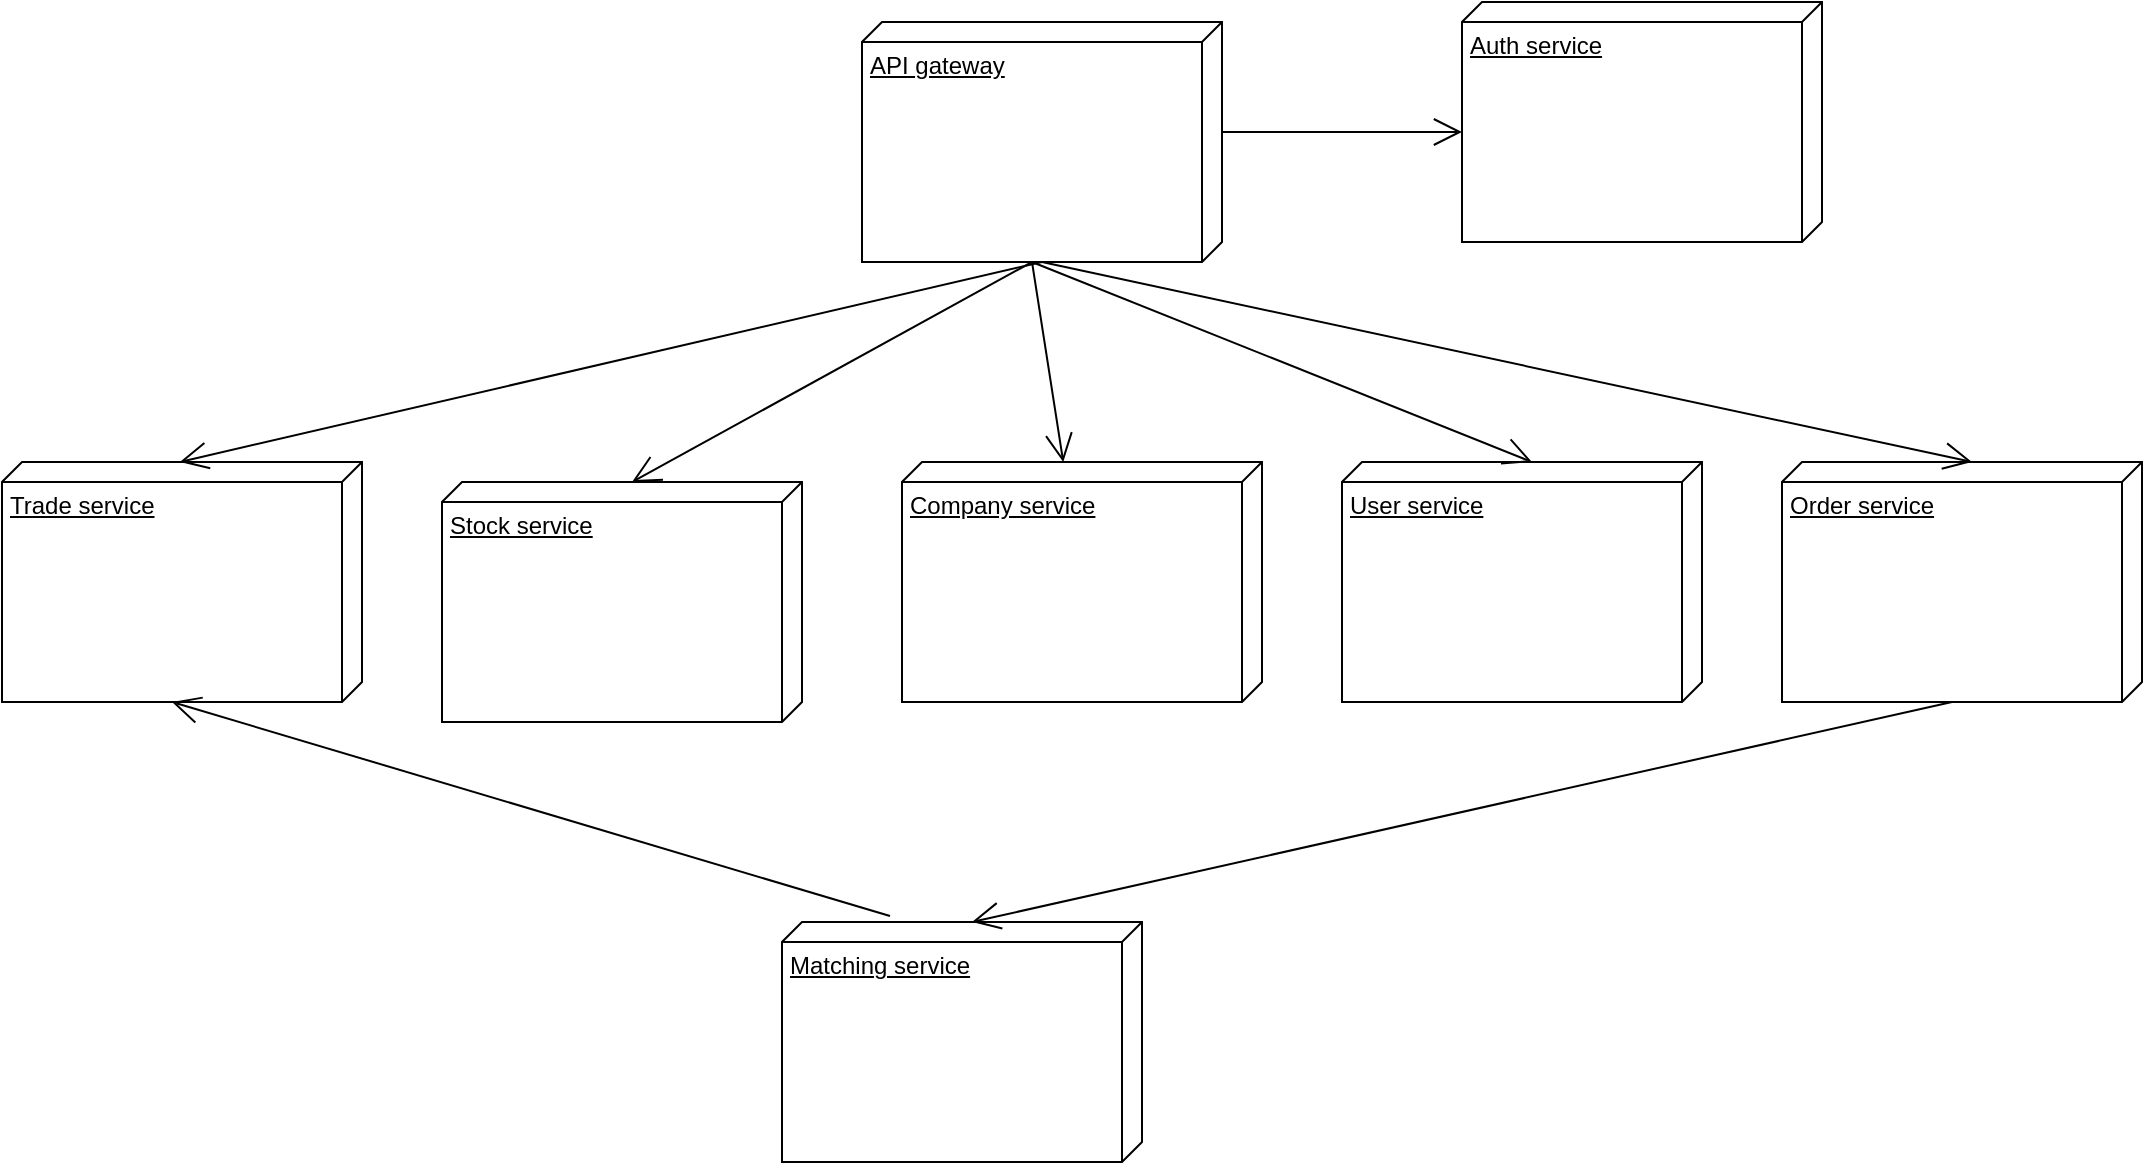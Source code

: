 <mxfile version="28.0.7">
  <diagram name="Page-1" id="IcSSKmTvYPVA3tsflWVS">
    <mxGraphModel dx="2276" dy="751" grid="1" gridSize="10" guides="1" tooltips="1" connect="1" arrows="1" fold="1" page="1" pageScale="1" pageWidth="850" pageHeight="1100" math="0" shadow="0">
      <root>
        <mxCell id="0" />
        <mxCell id="1" parent="0" />
        <mxCell id="I89HMFDLawhfrdxL_Kyw-1" value="API gateway&lt;span style=&quot;color: rgba(0, 0, 0, 0); font-family: monospace; font-size: 0px; text-wrap-mode: nowrap;&quot;&gt;%3CmxGraphModel%3E%3Croot%3E%3CmxCell%20id%3D%220%22%2F%3E%3CmxCell%20id%3D%221%22%20parent%3D%220%22%2F%3E%3CmxCell%20id%3D%222%22%20value%3D%22%22%20style%3D%22endArrow%3Dclassic%3Bhtml%3D1%3Brounded%3D0%3BentryX%3D0%3BentryY%3D0.5%3BentryDx%3D0%3BentryDy%3D0%3BexitX%3D0.5%3BexitY%3D0.5%3BexitDx%3D0%3BexitDy%3D0%3BexitPerimeter%3D0%3B%22%20edge%3D%221%22%20parent%3D%221%22%3E%3CmxGeometry%20width%3D%2250%22%20height%3D%2250%22%20relative%3D%221%22%20as%3D%22geometry%22%3E%3CmxPoint%20x%3D%2265%22%20y%3D%2280%22%20as%3D%22sourcePoint%22%2F%3E%3CmxPoint%20x%3D%22365%22%20y%3D%22100%22%20as%3D%22targetPoint%22%2F%3E%3C%2FmxGeometry%3E%3C%2FmxCell%3E%3C%2Froot%3E%3C%2FmxGraphModel%3E&lt;/span&gt;" style="verticalAlign=top;align=left;spacingTop=8;spacingLeft=2;spacingRight=12;shape=cube;size=10;direction=south;fontStyle=4;html=1;whiteSpace=wrap;" vertex="1" parent="1">
          <mxGeometry x="300" y="220" width="180" height="120" as="geometry" />
        </mxCell>
        <mxCell id="I89HMFDLawhfrdxL_Kyw-2" value="Auth service" style="verticalAlign=top;align=left;spacingTop=8;spacingLeft=2;spacingRight=12;shape=cube;size=10;direction=south;fontStyle=4;html=1;whiteSpace=wrap;" vertex="1" parent="1">
          <mxGeometry x="600" y="210" width="180" height="120" as="geometry" />
        </mxCell>
        <mxCell id="I89HMFDLawhfrdxL_Kyw-3" value="" style="endArrow=open;endFill=1;endSize=12;html=1;rounded=0;exitX=0;exitY=0;exitDx=55;exitDy=0;exitPerimeter=0;entryX=0;entryY=0;entryDx=65;entryDy=180;entryPerimeter=0;" edge="1" parent="1" source="I89HMFDLawhfrdxL_Kyw-1" target="I89HMFDLawhfrdxL_Kyw-2">
          <mxGeometry width="160" relative="1" as="geometry">
            <mxPoint x="350" y="390" as="sourcePoint" />
            <mxPoint x="510" y="390" as="targetPoint" />
          </mxGeometry>
        </mxCell>
        <mxCell id="I89HMFDLawhfrdxL_Kyw-4" value="User service" style="verticalAlign=top;align=left;spacingTop=8;spacingLeft=2;spacingRight=12;shape=cube;size=10;direction=south;fontStyle=4;html=1;whiteSpace=wrap;" vertex="1" parent="1">
          <mxGeometry x="540" y="440" width="180" height="120" as="geometry" />
        </mxCell>
        <mxCell id="I89HMFDLawhfrdxL_Kyw-5" value="" style="endArrow=open;endFill=1;endSize=12;html=1;rounded=0;exitX=0;exitY=0;exitDx=120;exitDy=95;exitPerimeter=0;entryX=0;entryY=0;entryDx=0;entryDy=85;entryPerimeter=0;" edge="1" parent="1" source="I89HMFDLawhfrdxL_Kyw-1" target="I89HMFDLawhfrdxL_Kyw-4">
          <mxGeometry width="160" relative="1" as="geometry">
            <mxPoint x="540" y="270" as="sourcePoint" />
            <mxPoint x="660" y="270" as="targetPoint" />
          </mxGeometry>
        </mxCell>
        <mxCell id="I89HMFDLawhfrdxL_Kyw-6" value="Company service" style="verticalAlign=top;align=left;spacingTop=8;spacingLeft=2;spacingRight=12;shape=cube;size=10;direction=south;fontStyle=4;html=1;whiteSpace=wrap;" vertex="1" parent="1">
          <mxGeometry x="320" y="440" width="180" height="120" as="geometry" />
        </mxCell>
        <mxCell id="I89HMFDLawhfrdxL_Kyw-7" value="" style="endArrow=open;endFill=1;endSize=12;html=1;rounded=0;exitX=0;exitY=0;exitDx=120;exitDy=95;exitPerimeter=0;" edge="1" parent="1" source="I89HMFDLawhfrdxL_Kyw-1" target="I89HMFDLawhfrdxL_Kyw-6">
          <mxGeometry width="160" relative="1" as="geometry">
            <mxPoint x="500" y="390" as="sourcePoint" />
            <mxPoint x="564" y="512" as="targetPoint" />
          </mxGeometry>
        </mxCell>
        <mxCell id="I89HMFDLawhfrdxL_Kyw-8" value="Stock service" style="verticalAlign=top;align=left;spacingTop=8;spacingLeft=2;spacingRight=12;shape=cube;size=10;direction=south;fontStyle=4;html=1;whiteSpace=wrap;" vertex="1" parent="1">
          <mxGeometry x="90" y="450" width="180" height="120" as="geometry" />
        </mxCell>
        <mxCell id="I89HMFDLawhfrdxL_Kyw-10" value="Trade service" style="verticalAlign=top;align=left;spacingTop=8;spacingLeft=2;spacingRight=12;shape=cube;size=10;direction=south;fontStyle=4;html=1;whiteSpace=wrap;" vertex="1" parent="1">
          <mxGeometry x="-130" y="440" width="180" height="120" as="geometry" />
        </mxCell>
        <mxCell id="I89HMFDLawhfrdxL_Kyw-11" value="Order service" style="verticalAlign=top;align=left;spacingTop=8;spacingLeft=2;spacingRight=12;shape=cube;size=10;direction=south;fontStyle=4;html=1;whiteSpace=wrap;" vertex="1" parent="1">
          <mxGeometry x="760" y="440" width="180" height="120" as="geometry" />
        </mxCell>
        <mxCell id="I89HMFDLawhfrdxL_Kyw-12" value="" style="endArrow=open;endFill=1;endSize=12;html=1;rounded=0;exitX=0;exitY=0;exitDx=120;exitDy=95;exitPerimeter=0;entryX=0;entryY=0;entryDx=0;entryDy=85;entryPerimeter=0;" edge="1" parent="1" source="I89HMFDLawhfrdxL_Kyw-1" target="I89HMFDLawhfrdxL_Kyw-8">
          <mxGeometry width="160" relative="1" as="geometry">
            <mxPoint x="390" y="390" as="sourcePoint" />
            <mxPoint x="406" y="490" as="targetPoint" />
          </mxGeometry>
        </mxCell>
        <mxCell id="I89HMFDLawhfrdxL_Kyw-13" value="" style="endArrow=open;endFill=1;endSize=12;html=1;rounded=0;entryX=0;entryY=0;entryDx=0;entryDy=85;entryPerimeter=0;" edge="1" parent="1" target="I89HMFDLawhfrdxL_Kyw-11">
          <mxGeometry width="160" relative="1" as="geometry">
            <mxPoint x="390" y="340" as="sourcePoint" />
            <mxPoint x="830" y="510" as="targetPoint" />
          </mxGeometry>
        </mxCell>
        <mxCell id="I89HMFDLawhfrdxL_Kyw-14" value="" style="endArrow=open;endFill=1;endSize=12;html=1;rounded=0;entryX=0;entryY=0.506;entryDx=0;entryDy=0;entryPerimeter=0;" edge="1" parent="1" target="I89HMFDLawhfrdxL_Kyw-10">
          <mxGeometry width="160" relative="1" as="geometry">
            <mxPoint x="390" y="340" as="sourcePoint" />
            <mxPoint x="260" y="510" as="targetPoint" />
          </mxGeometry>
        </mxCell>
        <mxCell id="I89HMFDLawhfrdxL_Kyw-15" value="Matching service" style="verticalAlign=top;align=left;spacingTop=8;spacingLeft=2;spacingRight=12;shape=cube;size=10;direction=south;fontStyle=4;html=1;whiteSpace=wrap;" vertex="1" parent="1">
          <mxGeometry x="260" y="670" width="180" height="120" as="geometry" />
        </mxCell>
        <mxCell id="I89HMFDLawhfrdxL_Kyw-16" value="" style="endArrow=open;endFill=1;endSize=12;html=1;rounded=0;exitX=0;exitY=0;exitDx=120;exitDy=95;exitPerimeter=0;entryX=0;entryY=0;entryDx=0;entryDy=85;entryPerimeter=0;" edge="1" parent="1" source="I89HMFDLawhfrdxL_Kyw-11" target="I89HMFDLawhfrdxL_Kyw-15">
          <mxGeometry width="160" relative="1" as="geometry">
            <mxPoint x="580" y="410" as="sourcePoint" />
            <mxPoint x="830" y="510" as="targetPoint" />
          </mxGeometry>
        </mxCell>
        <mxCell id="I89HMFDLawhfrdxL_Kyw-17" value="" style="endArrow=open;endFill=1;endSize=12;html=1;rounded=0;entryX=0;entryY=0;entryDx=120;entryDy=95;entryPerimeter=0;exitX=-0.025;exitY=0.7;exitDx=0;exitDy=0;exitPerimeter=0;" edge="1" parent="1" source="I89HMFDLawhfrdxL_Kyw-15" target="I89HMFDLawhfrdxL_Kyw-10">
          <mxGeometry width="160" relative="1" as="geometry">
            <mxPoint x="310" y="660" as="sourcePoint" />
            <mxPoint x="440" y="750" as="targetPoint" />
          </mxGeometry>
        </mxCell>
      </root>
    </mxGraphModel>
  </diagram>
</mxfile>
